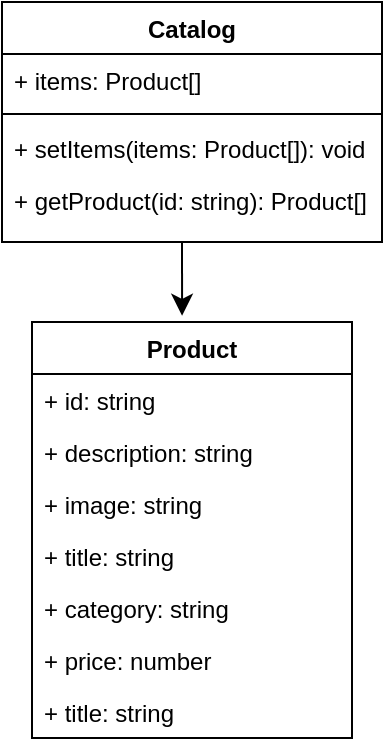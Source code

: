 <mxfile version="26.0.15">
  <diagram id="C5RBs43oDa-KdzZeNtuy" name="Page-1">
    <mxGraphModel dx="905" dy="674" grid="1" gridSize="10" guides="1" tooltips="1" connect="1" arrows="1" fold="1" page="1" pageScale="1" pageWidth="827" pageHeight="1169" math="0" shadow="0">
      <root>
        <mxCell id="WIyWlLk6GJQsqaUBKTNV-0" />
        <mxCell id="WIyWlLk6GJQsqaUBKTNV-1" parent="WIyWlLk6GJQsqaUBKTNV-0" />
        <mxCell id="SmIBdzl2tULBFA1JLsAg-3" value="Product" style="swimlane;fontStyle=1;align=center;verticalAlign=top;childLayout=stackLayout;horizontal=1;startSize=26;horizontalStack=0;resizeParent=1;resizeParentMax=0;resizeLast=0;collapsible=1;marginBottom=0;whiteSpace=wrap;html=1;" vertex="1" parent="WIyWlLk6GJQsqaUBKTNV-1">
          <mxGeometry x="55" y="240" width="160" height="208" as="geometry" />
        </mxCell>
        <mxCell id="SmIBdzl2tULBFA1JLsAg-4" value="+ id: string" style="text;strokeColor=none;fillColor=none;align=left;verticalAlign=top;spacingLeft=4;spacingRight=4;overflow=hidden;rotatable=0;points=[[0,0.5],[1,0.5]];portConstraint=eastwest;whiteSpace=wrap;html=1;" vertex="1" parent="SmIBdzl2tULBFA1JLsAg-3">
          <mxGeometry y="26" width="160" height="26" as="geometry" />
        </mxCell>
        <mxCell id="SmIBdzl2tULBFA1JLsAg-8" value="+ description: string" style="text;strokeColor=none;fillColor=none;align=left;verticalAlign=top;spacingLeft=4;spacingRight=4;overflow=hidden;rotatable=0;points=[[0,0.5],[1,0.5]];portConstraint=eastwest;whiteSpace=wrap;html=1;" vertex="1" parent="SmIBdzl2tULBFA1JLsAg-3">
          <mxGeometry y="52" width="160" height="26" as="geometry" />
        </mxCell>
        <mxCell id="SmIBdzl2tULBFA1JLsAg-6" value="+ image: string" style="text;strokeColor=none;fillColor=none;align=left;verticalAlign=top;spacingLeft=4;spacingRight=4;overflow=hidden;rotatable=0;points=[[0,0.5],[1,0.5]];portConstraint=eastwest;whiteSpace=wrap;html=1;" vertex="1" parent="SmIBdzl2tULBFA1JLsAg-3">
          <mxGeometry y="78" width="160" height="26" as="geometry" />
        </mxCell>
        <mxCell id="SmIBdzl2tULBFA1JLsAg-9" value="+ title: string" style="text;strokeColor=none;fillColor=none;align=left;verticalAlign=top;spacingLeft=4;spacingRight=4;overflow=hidden;rotatable=0;points=[[0,0.5],[1,0.5]];portConstraint=eastwest;whiteSpace=wrap;html=1;" vertex="1" parent="SmIBdzl2tULBFA1JLsAg-3">
          <mxGeometry y="104" width="160" height="26" as="geometry" />
        </mxCell>
        <mxCell id="SmIBdzl2tULBFA1JLsAg-10" value="+ category: string" style="text;strokeColor=none;fillColor=none;align=left;verticalAlign=top;spacingLeft=4;spacingRight=4;overflow=hidden;rotatable=0;points=[[0,0.5],[1,0.5]];portConstraint=eastwest;whiteSpace=wrap;html=1;" vertex="1" parent="SmIBdzl2tULBFA1JLsAg-3">
          <mxGeometry y="130" width="160" height="26" as="geometry" />
        </mxCell>
        <mxCell id="SmIBdzl2tULBFA1JLsAg-11" value="+ price: number" style="text;strokeColor=none;fillColor=none;align=left;verticalAlign=top;spacingLeft=4;spacingRight=4;overflow=hidden;rotatable=0;points=[[0,0.5],[1,0.5]];portConstraint=eastwest;whiteSpace=wrap;html=1;" vertex="1" parent="SmIBdzl2tULBFA1JLsAg-3">
          <mxGeometry y="156" width="160" height="26" as="geometry" />
        </mxCell>
        <mxCell id="SmIBdzl2tULBFA1JLsAg-12" value="+ title: string" style="text;strokeColor=none;fillColor=none;align=left;verticalAlign=top;spacingLeft=4;spacingRight=4;overflow=hidden;rotatable=0;points=[[0,0.5],[1,0.5]];portConstraint=eastwest;whiteSpace=wrap;html=1;" vertex="1" parent="SmIBdzl2tULBFA1JLsAg-3">
          <mxGeometry y="182" width="160" height="26" as="geometry" />
        </mxCell>
        <mxCell id="SmIBdzl2tULBFA1JLsAg-17" value="Catalog" style="swimlane;fontStyle=1;align=center;verticalAlign=top;childLayout=stackLayout;horizontal=1;startSize=26;horizontalStack=0;resizeParent=1;resizeParentMax=0;resizeLast=0;collapsible=1;marginBottom=0;whiteSpace=wrap;html=1;" vertex="1" parent="WIyWlLk6GJQsqaUBKTNV-1">
          <mxGeometry x="40" y="80" width="190" height="120" as="geometry" />
        </mxCell>
        <mxCell id="SmIBdzl2tULBFA1JLsAg-18" value="+ items: Product[]" style="text;strokeColor=none;fillColor=none;align=left;verticalAlign=top;spacingLeft=4;spacingRight=4;overflow=hidden;rotatable=0;points=[[0,0.5],[1,0.5]];portConstraint=eastwest;whiteSpace=wrap;html=1;" vertex="1" parent="SmIBdzl2tULBFA1JLsAg-17">
          <mxGeometry y="26" width="190" height="26" as="geometry" />
        </mxCell>
        <mxCell id="SmIBdzl2tULBFA1JLsAg-19" value="" style="line;strokeWidth=1;fillColor=none;align=left;verticalAlign=middle;spacingTop=-1;spacingLeft=3;spacingRight=3;rotatable=0;labelPosition=right;points=[];portConstraint=eastwest;strokeColor=inherit;" vertex="1" parent="SmIBdzl2tULBFA1JLsAg-17">
          <mxGeometry y="52" width="190" height="8" as="geometry" />
        </mxCell>
        <mxCell id="SmIBdzl2tULBFA1JLsAg-20" value="+ setItems(items: Product[]): void" style="text;strokeColor=none;fillColor=none;align=left;verticalAlign=top;spacingLeft=4;spacingRight=4;overflow=hidden;rotatable=0;points=[[0,0.5],[1,0.5]];portConstraint=eastwest;whiteSpace=wrap;html=1;" vertex="1" parent="SmIBdzl2tULBFA1JLsAg-17">
          <mxGeometry y="60" width="190" height="26" as="geometry" />
        </mxCell>
        <mxCell id="SmIBdzl2tULBFA1JLsAg-27" value="" style="endArrow=classic;html=1;rounded=0;fontSize=12;startSize=8;endSize=8;curved=1;entryX=0.469;entryY=-0.015;entryDx=0;entryDy=0;entryPerimeter=0;" edge="1" parent="SmIBdzl2tULBFA1JLsAg-17" target="SmIBdzl2tULBFA1JLsAg-3">
          <mxGeometry width="50" height="50" relative="1" as="geometry">
            <mxPoint x="90" y="120" as="sourcePoint" />
            <mxPoint x="140" y="70" as="targetPoint" />
          </mxGeometry>
        </mxCell>
        <mxCell id="SmIBdzl2tULBFA1JLsAg-22" value="+ getProduct(id: string): Product[]" style="text;strokeColor=none;fillColor=none;align=left;verticalAlign=top;spacingLeft=4;spacingRight=4;overflow=hidden;rotatable=0;points=[[0,0.5],[1,0.5]];portConstraint=eastwest;whiteSpace=wrap;html=1;" vertex="1" parent="SmIBdzl2tULBFA1JLsAg-17">
          <mxGeometry y="86" width="190" height="34" as="geometry" />
        </mxCell>
      </root>
    </mxGraphModel>
  </diagram>
</mxfile>

